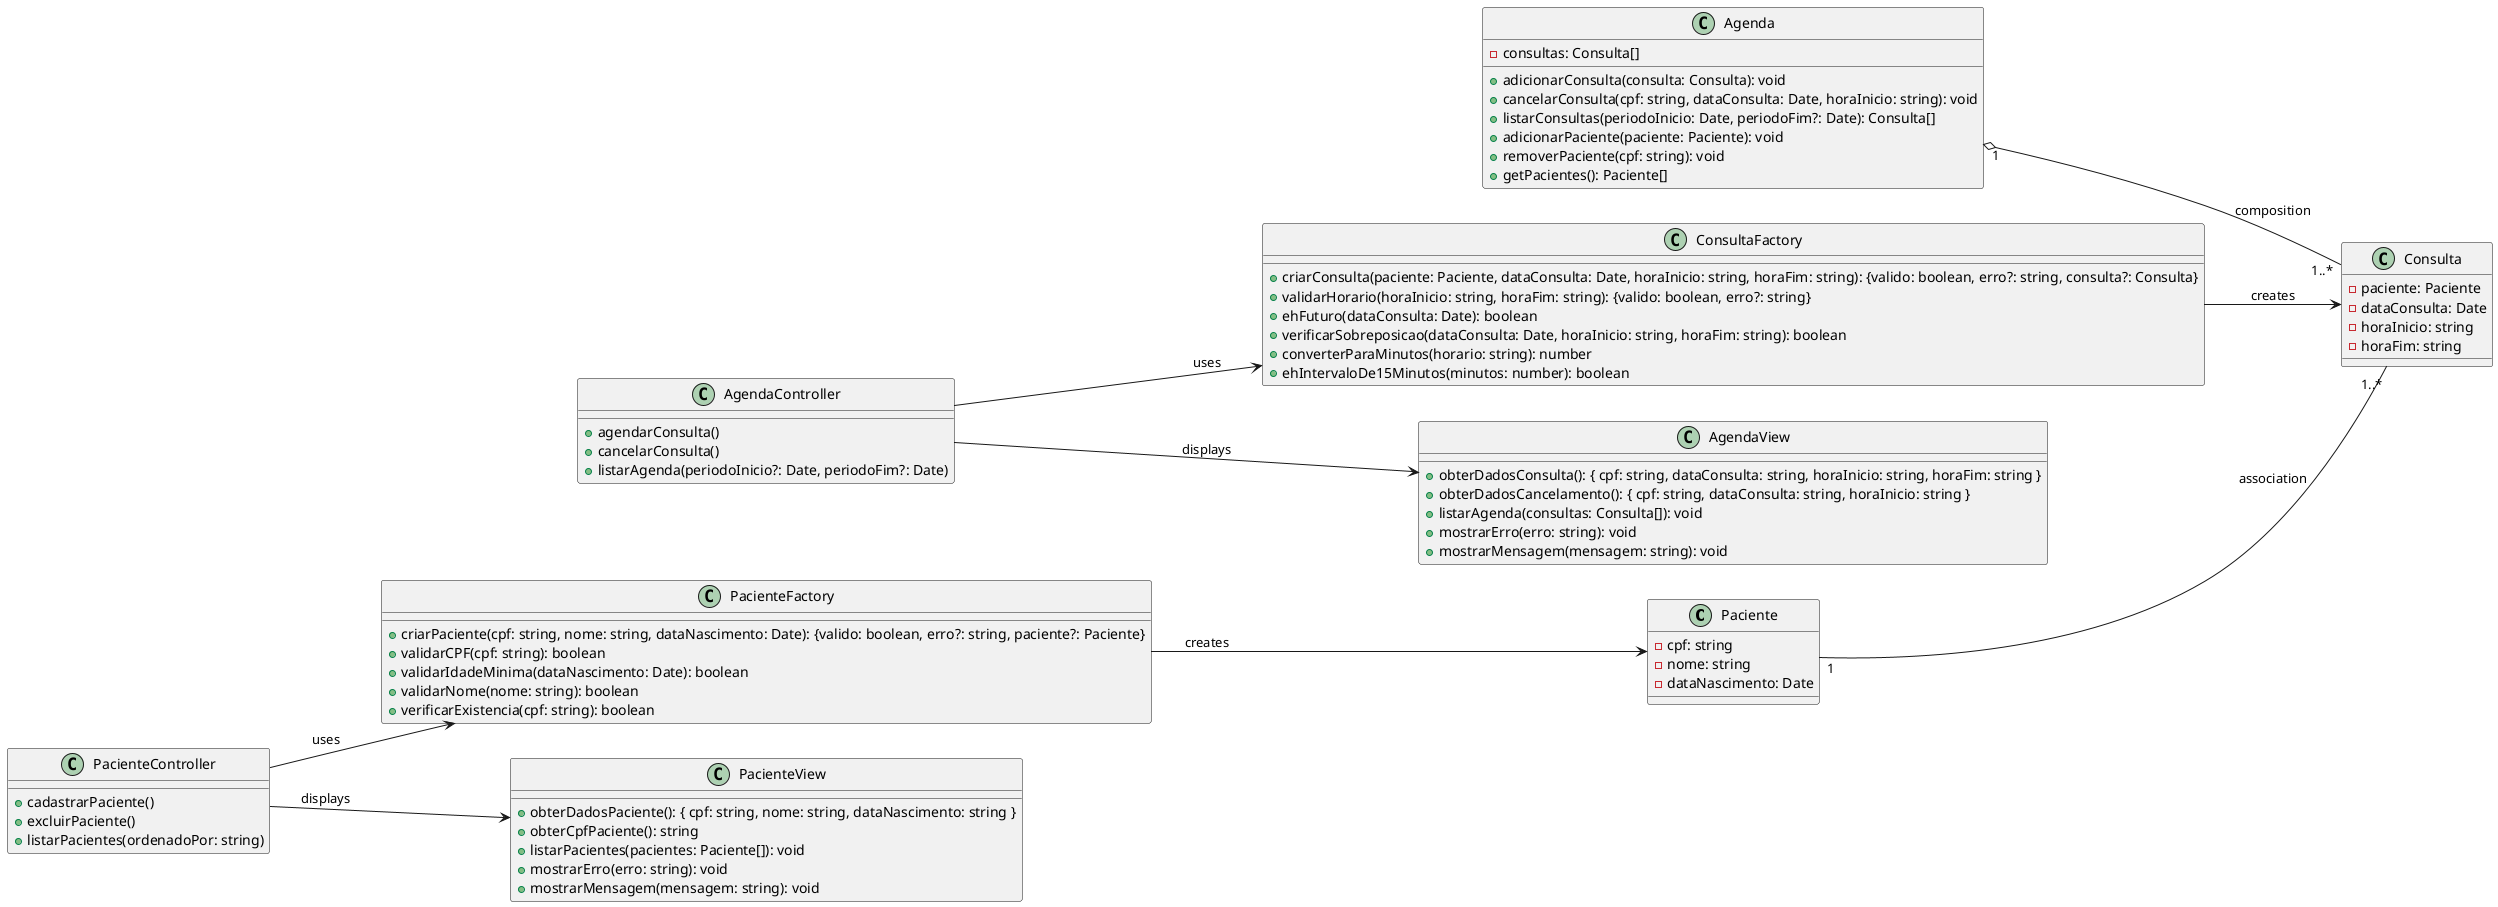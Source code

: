 @startuml

left to right direction

class Paciente {
    - cpf: string
    - nome: string
    - dataNascimento: Date
}

class Consulta {
    - paciente: Paciente
    - dataConsulta: Date
    - horaInicio: string
    - horaFim: string
}

class Agenda {
    - consultas: Consulta[]
    + adicionarConsulta(consulta: Consulta): void
    + cancelarConsulta(cpf: string, dataConsulta: Date, horaInicio: string): void
    + listarConsultas(periodoInicio: Date, periodoFim?: Date): Consulta[]
    + adicionarPaciente(paciente: Paciente): void
    + removerPaciente(cpf: string): void
    + getPacientes(): Paciente[]
}

class PacienteFactory {
    + criarPaciente(cpf: string, nome: string, dataNascimento: Date): {valido: boolean, erro?: string, paciente?: Paciente}
    + validarCPF(cpf: string): boolean
    + validarIdadeMinima(dataNascimento: Date): boolean
    + validarNome(nome: string): boolean
    + verificarExistencia(cpf: string): boolean
}

class ConsultaFactory {
    + criarConsulta(paciente: Paciente, dataConsulta: Date, horaInicio: string, horaFim: string): {valido: boolean, erro?: string, consulta?: Consulta}
    + validarHorario(horaInicio: string, horaFim: string): {valido: boolean, erro?: string}
    + ehFuturo(dataConsulta: Date): boolean
    + verificarSobreposicao(dataConsulta: Date, horaInicio: string, horaFim: string): boolean
    + converterParaMinutos(horario: string): number
    + ehIntervaloDe15Minutos(minutos: number): boolean
}

class PacienteController {
    + cadastrarPaciente()
    + excluirPaciente()
    + listarPacientes(ordenadoPor: string)
}

class AgendaController {
    + agendarConsulta()
    + cancelarConsulta()
    + listarAgenda(periodoInicio?: Date, periodoFim?: Date)
}

class PacienteView {
    + obterDadosPaciente(): { cpf: string, nome: string, dataNascimento: string }
    + obterCpfPaciente(): string
    + listarPacientes(pacientes: Paciente[]): void
    + mostrarErro(erro: string): void
    + mostrarMensagem(mensagem: string): void
}

class AgendaView {
    + obterDadosConsulta(): { cpf: string, dataConsulta: string, horaInicio: string, horaFim: string }
    + obterDadosCancelamento(): { cpf: string, dataConsulta: string, horaInicio: string }
    + listarAgenda(consultas: Consulta[]): void
    + mostrarErro(erro: string): void
    + mostrarMensagem(mensagem: string): void
}

Paciente "1" -- "1..*" Consulta : association
Agenda "1" o-- "1..*" Consulta : composition

PacienteFactory --> Paciente : creates
ConsultaFactory --> Consulta : creates

PacienteController --> PacienteFactory : uses
AgendaController --> ConsultaFactory : uses

PacienteController --> PacienteView : displays
AgendaController --> AgendaView : displays

@enduml
